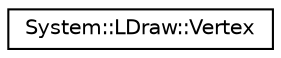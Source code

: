 digraph G
{
  edge [fontname="Helvetica",fontsize="10",labelfontname="Helvetica",labelfontsize="10"];
  node [fontname="Helvetica",fontsize="10",shape=record];
  rankdir="LR";
  Node1 [label="System::LDraw::Vertex",height=0.2,width=0.4,color="black", fillcolor="white", style="filled",URL="$struct_system_1_1_l_draw_1_1_vertex.html"];
}
